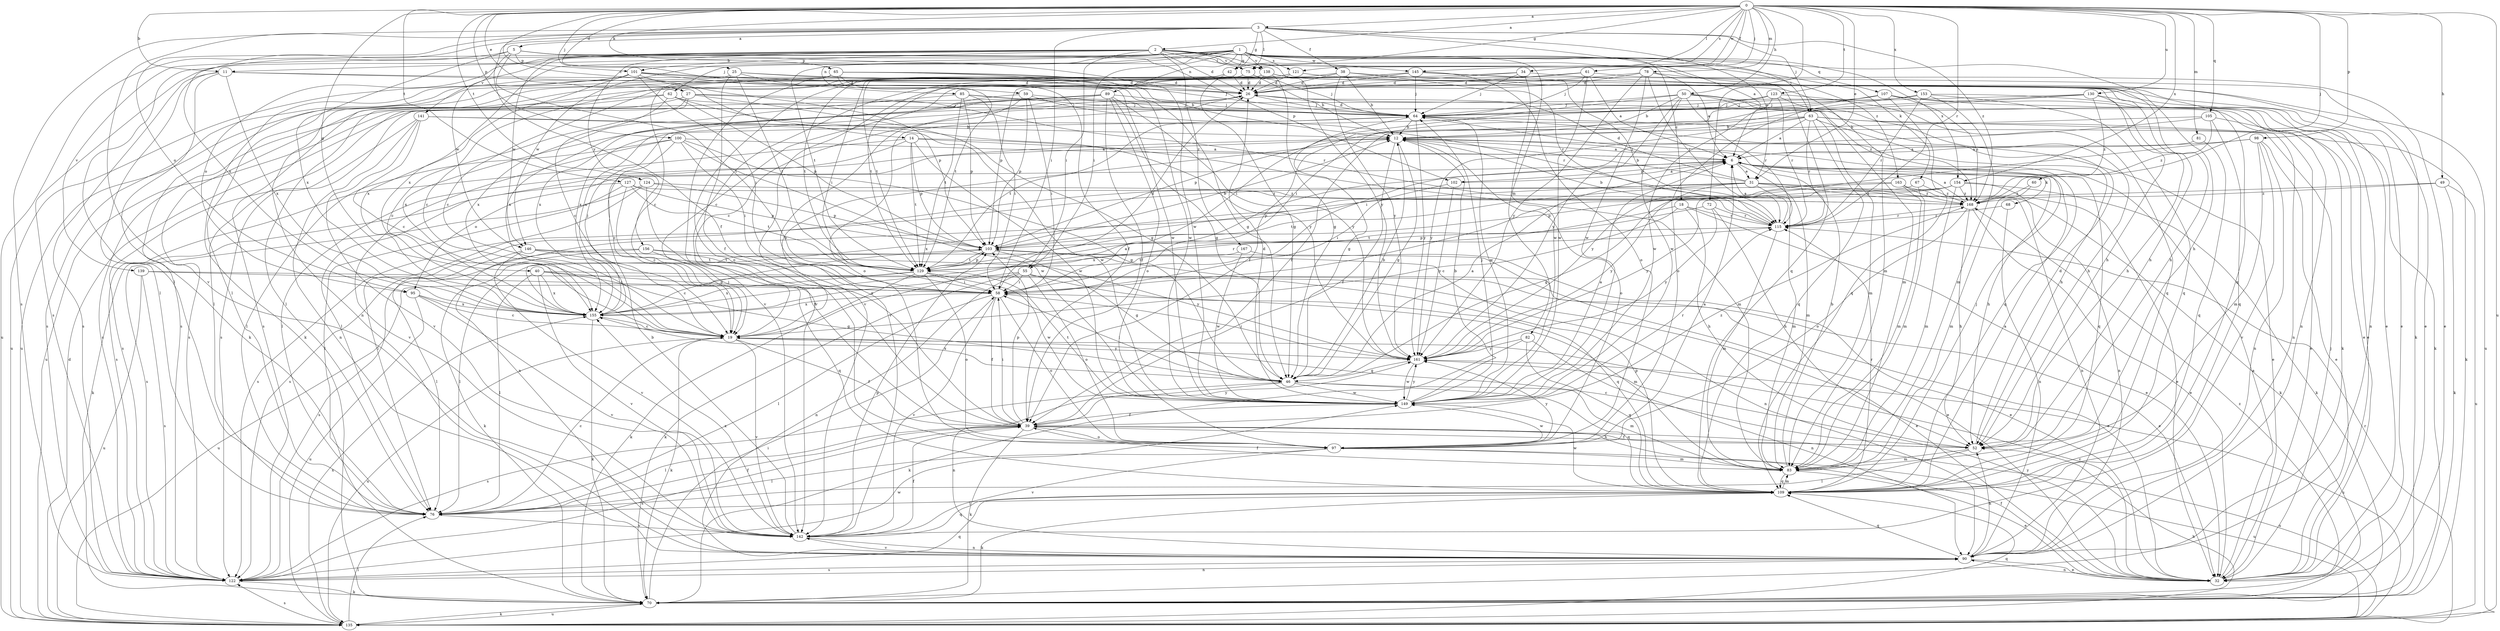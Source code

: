 strict digraph  {
0;
1;
2;
3;
5;
6;
11;
12;
14;
18;
19;
25;
26;
27;
31;
32;
34;
38;
39;
40;
42;
46;
49;
50;
52;
55;
58;
59;
60;
61;
62;
63;
64;
65;
67;
68;
70;
72;
75;
76;
78;
81;
82;
83;
85;
89;
90;
95;
97;
98;
100;
101;
102;
103;
105;
107;
109;
115;
121;
122;
123;
124;
127;
129;
130;
135;
138;
139;
141;
142;
145;
146;
149;
153;
154;
155;
156;
161;
163;
167;
168;
0 -> 2  [label=a];
0 -> 3  [label=a];
0 -> 11  [label=b];
0 -> 14  [label=c];
0 -> 25  [label=d];
0 -> 27  [label=e];
0 -> 31  [label=e];
0 -> 34  [label=f];
0 -> 40  [label=g];
0 -> 42  [label=g];
0 -> 49  [label=h];
0 -> 50  [label=h];
0 -> 59  [label=j];
0 -> 60  [label=j];
0 -> 61  [label=j];
0 -> 65  [label=k];
0 -> 72  [label=l];
0 -> 75  [label=l];
0 -> 78  [label=m];
0 -> 81  [label=m];
0 -> 98  [label=p];
0 -> 100  [label=p];
0 -> 105  [label=q];
0 -> 115  [label=r];
0 -> 121  [label=s];
0 -> 123  [label=t];
0 -> 124  [label=t];
0 -> 127  [label=t];
0 -> 130  [label=u];
0 -> 135  [label=u];
0 -> 145  [label=w];
0 -> 153  [label=x];
0 -> 154  [label=x];
1 -> 11  [label=b];
1 -> 18  [label=c];
1 -> 42  [label=g];
1 -> 55  [label=i];
1 -> 62  [label=j];
1 -> 63  [label=j];
1 -> 82  [label=m];
1 -> 85  [label=n];
1 -> 89  [label=n];
1 -> 107  [label=q];
1 -> 121  [label=s];
1 -> 122  [label=s];
1 -> 129  [label=t];
1 -> 138  [label=v];
1 -> 145  [label=w];
1 -> 146  [label=w];
1 -> 154  [label=x];
1 -> 155  [label=x];
2 -> 26  [label=d];
2 -> 52  [label=h];
2 -> 55  [label=i];
2 -> 67  [label=k];
2 -> 75  [label=l];
2 -> 95  [label=o];
2 -> 101  [label=p];
2 -> 135  [label=u];
2 -> 138  [label=v];
2 -> 139  [label=v];
2 -> 141  [label=v];
2 -> 146  [label=w];
2 -> 156  [label=y];
2 -> 161  [label=y];
2 -> 163  [label=z];
2 -> 167  [label=z];
3 -> 5  [label=a];
3 -> 6  [label=a];
3 -> 31  [label=e];
3 -> 38  [label=f];
3 -> 39  [label=f];
3 -> 42  [label=g];
3 -> 58  [label=i];
3 -> 63  [label=j];
3 -> 75  [label=l];
3 -> 95  [label=o];
3 -> 122  [label=s];
3 -> 142  [label=v];
3 -> 155  [label=x];
3 -> 168  [label=z];
5 -> 58  [label=i];
5 -> 76  [label=l];
5 -> 101  [label=p];
5 -> 102  [label=p];
5 -> 109  [label=q];
5 -> 146  [label=w];
5 -> 149  [label=w];
5 -> 155  [label=x];
6 -> 31  [label=e];
6 -> 52  [label=h];
6 -> 68  [label=k];
6 -> 83  [label=m];
6 -> 95  [label=o];
6 -> 102  [label=p];
6 -> 109  [label=q];
11 -> 26  [label=d];
11 -> 52  [label=h];
11 -> 70  [label=k];
11 -> 76  [label=l];
11 -> 122  [label=s];
11 -> 155  [label=x];
12 -> 6  [label=a];
12 -> 32  [label=e];
12 -> 39  [label=f];
12 -> 46  [label=g];
12 -> 76  [label=l];
12 -> 97  [label=o];
14 -> 6  [label=a];
14 -> 76  [label=l];
14 -> 83  [label=m];
14 -> 103  [label=p];
14 -> 122  [label=s];
14 -> 129  [label=t];
14 -> 149  [label=w];
18 -> 19  [label=c];
18 -> 32  [label=e];
18 -> 52  [label=h];
18 -> 115  [label=r];
18 -> 155  [label=x];
19 -> 6  [label=a];
19 -> 12  [label=b];
19 -> 39  [label=f];
19 -> 70  [label=k];
19 -> 135  [label=u];
19 -> 142  [label=v];
19 -> 161  [label=y];
25 -> 26  [label=d];
25 -> 39  [label=f];
25 -> 46  [label=g];
25 -> 122  [label=s];
25 -> 129  [label=t];
25 -> 149  [label=w];
26 -> 64  [label=j];
26 -> 97  [label=o];
26 -> 155  [label=x];
27 -> 19  [label=c];
27 -> 46  [label=g];
27 -> 64  [label=j];
27 -> 76  [label=l];
27 -> 115  [label=r];
27 -> 122  [label=s];
31 -> 12  [label=b];
31 -> 26  [label=d];
31 -> 70  [label=k];
31 -> 83  [label=m];
31 -> 90  [label=n];
31 -> 103  [label=p];
31 -> 122  [label=s];
31 -> 129  [label=t];
31 -> 161  [label=y];
31 -> 168  [label=z];
32 -> 6  [label=a];
32 -> 19  [label=c];
32 -> 39  [label=f];
32 -> 64  [label=j];
32 -> 90  [label=n];
32 -> 161  [label=y];
34 -> 26  [label=d];
34 -> 64  [label=j];
34 -> 109  [label=q];
34 -> 142  [label=v];
34 -> 149  [label=w];
38 -> 12  [label=b];
38 -> 26  [label=d];
38 -> 32  [label=e];
38 -> 90  [label=n];
38 -> 115  [label=r];
38 -> 129  [label=t];
38 -> 161  [label=y];
39 -> 52  [label=h];
39 -> 58  [label=i];
39 -> 70  [label=k];
39 -> 76  [label=l];
39 -> 97  [label=o];
39 -> 103  [label=p];
39 -> 122  [label=s];
39 -> 135  [label=u];
39 -> 161  [label=y];
39 -> 168  [label=z];
40 -> 32  [label=e];
40 -> 46  [label=g];
40 -> 58  [label=i];
40 -> 76  [label=l];
40 -> 142  [label=v];
40 -> 155  [label=x];
42 -> 19  [label=c];
42 -> 26  [label=d];
42 -> 46  [label=g];
42 -> 129  [label=t];
46 -> 6  [label=a];
46 -> 12  [label=b];
46 -> 58  [label=i];
46 -> 83  [label=m];
46 -> 90  [label=n];
46 -> 109  [label=q];
46 -> 122  [label=s];
46 -> 149  [label=w];
46 -> 155  [label=x];
49 -> 70  [label=k];
49 -> 103  [label=p];
49 -> 135  [label=u];
49 -> 168  [label=z];
50 -> 12  [label=b];
50 -> 32  [label=e];
50 -> 58  [label=i];
50 -> 64  [label=j];
50 -> 83  [label=m];
50 -> 90  [label=n];
50 -> 115  [label=r];
50 -> 149  [label=w];
50 -> 161  [label=y];
52 -> 19  [label=c];
52 -> 26  [label=d];
52 -> 39  [label=f];
52 -> 76  [label=l];
52 -> 83  [label=m];
55 -> 32  [label=e];
55 -> 58  [label=i];
55 -> 70  [label=k];
55 -> 90  [label=n];
55 -> 97  [label=o];
55 -> 109  [label=q];
55 -> 155  [label=x];
58 -> 26  [label=d];
58 -> 39  [label=f];
58 -> 76  [label=l];
58 -> 83  [label=m];
58 -> 97  [label=o];
58 -> 142  [label=v];
58 -> 155  [label=x];
59 -> 58  [label=i];
59 -> 64  [label=j];
59 -> 103  [label=p];
59 -> 115  [label=r];
59 -> 142  [label=v];
59 -> 155  [label=x];
60 -> 83  [label=m];
60 -> 168  [label=z];
61 -> 6  [label=a];
61 -> 19  [label=c];
61 -> 26  [label=d];
61 -> 32  [label=e];
61 -> 64  [label=j];
61 -> 149  [label=w];
62 -> 19  [label=c];
62 -> 64  [label=j];
62 -> 76  [label=l];
62 -> 103  [label=p];
62 -> 122  [label=s];
62 -> 161  [label=y];
63 -> 6  [label=a];
63 -> 12  [label=b];
63 -> 32  [label=e];
63 -> 52  [label=h];
63 -> 83  [label=m];
63 -> 90  [label=n];
63 -> 103  [label=p];
63 -> 109  [label=q];
63 -> 115  [label=r];
63 -> 161  [label=y];
64 -> 12  [label=b];
64 -> 26  [label=d];
64 -> 46  [label=g];
64 -> 109  [label=q];
64 -> 129  [label=t];
64 -> 149  [label=w];
64 -> 161  [label=y];
65 -> 12  [label=b];
65 -> 19  [label=c];
65 -> 26  [label=d];
65 -> 39  [label=f];
65 -> 64  [label=j];
65 -> 122  [label=s];
65 -> 129  [label=t];
65 -> 142  [label=v];
67 -> 83  [label=m];
67 -> 90  [label=n];
67 -> 168  [label=z];
68 -> 90  [label=n];
68 -> 115  [label=r];
70 -> 58  [label=i];
70 -> 135  [label=u];
70 -> 168  [label=z];
72 -> 52  [label=h];
72 -> 115  [label=r];
72 -> 129  [label=t];
72 -> 161  [label=y];
75 -> 12  [label=b];
75 -> 19  [label=c];
75 -> 26  [label=d];
75 -> 64  [label=j];
75 -> 97  [label=o];
76 -> 19  [label=c];
76 -> 39  [label=f];
76 -> 142  [label=v];
78 -> 6  [label=a];
78 -> 26  [label=d];
78 -> 52  [label=h];
78 -> 115  [label=r];
78 -> 122  [label=s];
78 -> 149  [label=w];
78 -> 161  [label=y];
81 -> 6  [label=a];
81 -> 109  [label=q];
82 -> 70  [label=k];
82 -> 90  [label=n];
82 -> 109  [label=q];
82 -> 161  [label=y];
83 -> 12  [label=b];
83 -> 32  [label=e];
83 -> 39  [label=f];
83 -> 109  [label=q];
85 -> 58  [label=i];
85 -> 64  [label=j];
85 -> 103  [label=p];
85 -> 129  [label=t];
85 -> 155  [label=x];
85 -> 168  [label=z];
89 -> 19  [label=c];
89 -> 39  [label=f];
89 -> 46  [label=g];
89 -> 64  [label=j];
89 -> 97  [label=o];
89 -> 122  [label=s];
89 -> 135  [label=u];
89 -> 155  [label=x];
89 -> 161  [label=y];
90 -> 32  [label=e];
90 -> 52  [label=h];
90 -> 109  [label=q];
90 -> 122  [label=s];
90 -> 142  [label=v];
95 -> 19  [label=c];
95 -> 135  [label=u];
95 -> 142  [label=v];
95 -> 155  [label=x];
97 -> 6  [label=a];
97 -> 76  [label=l];
97 -> 83  [label=m];
97 -> 135  [label=u];
97 -> 142  [label=v];
97 -> 149  [label=w];
97 -> 161  [label=y];
98 -> 6  [label=a];
98 -> 32  [label=e];
98 -> 83  [label=m];
98 -> 90  [label=n];
98 -> 142  [label=v];
98 -> 161  [label=y];
100 -> 6  [label=a];
100 -> 19  [label=c];
100 -> 46  [label=g];
100 -> 58  [label=i];
100 -> 76  [label=l];
100 -> 142  [label=v];
100 -> 149  [label=w];
101 -> 26  [label=d];
101 -> 32  [label=e];
101 -> 58  [label=i];
101 -> 70  [label=k];
101 -> 103  [label=p];
101 -> 135  [label=u];
101 -> 149  [label=w];
101 -> 155  [label=x];
102 -> 6  [label=a];
102 -> 58  [label=i];
102 -> 161  [label=y];
103 -> 12  [label=b];
103 -> 46  [label=g];
103 -> 76  [label=l];
103 -> 90  [label=n];
103 -> 129  [label=t];
105 -> 12  [label=b];
105 -> 58  [label=i];
105 -> 70  [label=k];
105 -> 109  [label=q];
105 -> 168  [label=z];
107 -> 32  [label=e];
107 -> 39  [label=f];
107 -> 64  [label=j];
107 -> 70  [label=k];
107 -> 109  [label=q];
107 -> 155  [label=x];
107 -> 168  [label=z];
109 -> 6  [label=a];
109 -> 64  [label=j];
109 -> 70  [label=k];
109 -> 76  [label=l];
109 -> 83  [label=m];
109 -> 103  [label=p];
109 -> 115  [label=r];
109 -> 149  [label=w];
115 -> 6  [label=a];
115 -> 12  [label=b];
115 -> 83  [label=m];
115 -> 103  [label=p];
121 -> 26  [label=d];
121 -> 76  [label=l];
121 -> 83  [label=m];
121 -> 129  [label=t];
121 -> 135  [label=u];
122 -> 70  [label=k];
122 -> 90  [label=n];
122 -> 109  [label=q];
122 -> 149  [label=w];
123 -> 52  [label=h];
123 -> 64  [label=j];
123 -> 109  [label=q];
123 -> 115  [label=r];
123 -> 149  [label=w];
123 -> 155  [label=x];
124 -> 39  [label=f];
124 -> 76  [label=l];
124 -> 103  [label=p];
124 -> 122  [label=s];
124 -> 168  [label=z];
127 -> 19  [label=c];
127 -> 70  [label=k];
127 -> 76  [label=l];
127 -> 103  [label=p];
127 -> 129  [label=t];
127 -> 168  [label=z];
129 -> 58  [label=i];
129 -> 70  [label=k];
129 -> 97  [label=o];
129 -> 103  [label=p];
129 -> 115  [label=r];
129 -> 135  [label=u];
129 -> 149  [label=w];
129 -> 155  [label=x];
130 -> 39  [label=f];
130 -> 52  [label=h];
130 -> 58  [label=i];
130 -> 64  [label=j];
130 -> 90  [label=n];
130 -> 168  [label=z];
135 -> 26  [label=d];
135 -> 52  [label=h];
135 -> 70  [label=k];
135 -> 76  [label=l];
135 -> 109  [label=q];
135 -> 115  [label=r];
135 -> 122  [label=s];
135 -> 155  [label=x];
138 -> 26  [label=d];
138 -> 32  [label=e];
138 -> 46  [label=g];
138 -> 52  [label=h];
138 -> 58  [label=i];
138 -> 135  [label=u];
139 -> 32  [label=e];
139 -> 58  [label=i];
139 -> 122  [label=s];
139 -> 135  [label=u];
141 -> 12  [label=b];
141 -> 19  [label=c];
141 -> 90  [label=n];
141 -> 122  [label=s];
141 -> 142  [label=v];
141 -> 149  [label=w];
142 -> 12  [label=b];
142 -> 39  [label=f];
142 -> 90  [label=n];
142 -> 103  [label=p];
142 -> 109  [label=q];
142 -> 155  [label=x];
145 -> 26  [label=d];
145 -> 64  [label=j];
145 -> 70  [label=k];
145 -> 97  [label=o];
145 -> 103  [label=p];
145 -> 115  [label=r];
145 -> 142  [label=v];
146 -> 19  [label=c];
146 -> 76  [label=l];
146 -> 129  [label=t];
146 -> 142  [label=v];
146 -> 161  [label=y];
149 -> 6  [label=a];
149 -> 12  [label=b];
149 -> 26  [label=d];
149 -> 39  [label=f];
149 -> 64  [label=j];
149 -> 115  [label=r];
149 -> 129  [label=t];
149 -> 161  [label=y];
153 -> 64  [label=j];
153 -> 70  [label=k];
153 -> 83  [label=m];
153 -> 97  [label=o];
153 -> 109  [label=q];
153 -> 115  [label=r];
154 -> 46  [label=g];
154 -> 58  [label=i];
154 -> 70  [label=k];
154 -> 83  [label=m];
154 -> 90  [label=n];
154 -> 161  [label=y];
154 -> 168  [label=z];
155 -> 19  [label=c];
155 -> 64  [label=j];
155 -> 70  [label=k];
155 -> 103  [label=p];
156 -> 32  [label=e];
156 -> 70  [label=k];
156 -> 109  [label=q];
156 -> 122  [label=s];
156 -> 129  [label=t];
161 -> 46  [label=g];
161 -> 58  [label=i];
161 -> 135  [label=u];
161 -> 149  [label=w];
163 -> 32  [label=e];
163 -> 83  [label=m];
163 -> 122  [label=s];
163 -> 155  [label=x];
163 -> 168  [label=z];
167 -> 32  [label=e];
167 -> 129  [label=t];
167 -> 149  [label=w];
168 -> 6  [label=a];
168 -> 32  [label=e];
168 -> 52  [label=h];
168 -> 97  [label=o];
168 -> 115  [label=r];
}
